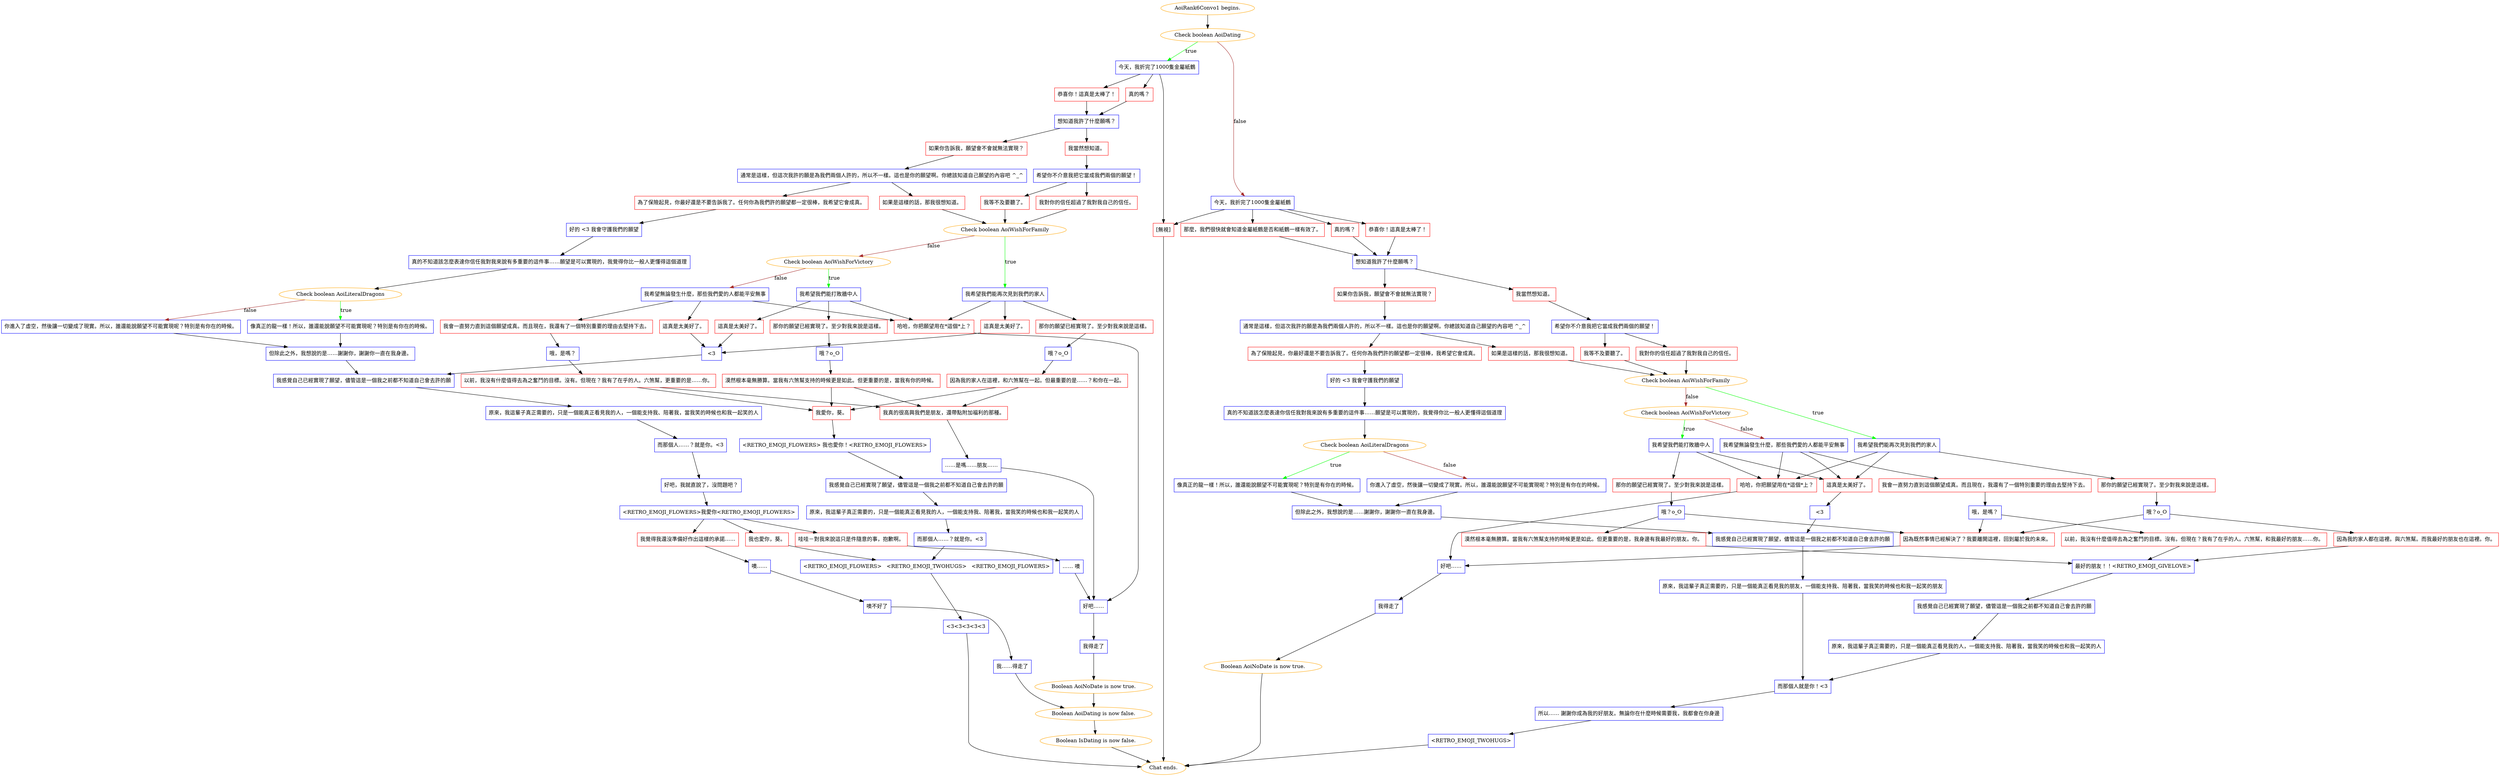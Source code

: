 digraph {
	"AoiRank6Convo1 begins." [color=orange];
		"AoiRank6Convo1 begins." -> j783435710;
	j783435710 [label="Check boolean AoiDating",color=orange];
		j783435710 -> j3205162405 [label=true,color=green];
		j783435710 -> j3052855906 [label=false,color=brown];
	j3205162405 [label="今天，我折完了1000隻金屬紙鶴",shape=box,color=blue];
		j3205162405 -> j3365213119;
		j3205162405 -> j1336763676;
		j3205162405 -> j3102889003;
	j3052855906 [label="今天，我折完了1000隻金屬紙鶴",shape=box,color=blue];
		j3052855906 -> j742216080;
		j3052855906 -> j161639604;
		j3052855906 -> j3096442121;
		j3052855906 -> j3102889003;
	j3365213119 [label="真的嗎？",shape=box,color=red];
		j3365213119 -> j1308851985;
	j1336763676 [label="恭喜你！這真是太棒了！",shape=box,color=red];
		j1336763676 -> j1308851985;
	j3102889003 [label="[無視]",shape=box,color=red];
		j3102889003 -> "Chat ends.";
	j742216080 [label="那麼，我們很快就會知道金屬紙鶴是否和紙鶴一樣有效了。",shape=box,color=red];
		j742216080 -> j1502318028;
	j161639604 [label="真的嗎？",shape=box,color=red];
		j161639604 -> j1502318028;
	j3096442121 [label="恭喜你！這真是太棒了！",shape=box,color=red];
		j3096442121 -> j1502318028;
	j1308851985 [label="想知道我許了什麼願嗎？",shape=box,color=blue];
		j1308851985 -> j2576104300;
		j1308851985 -> j2558164832;
	"Chat ends." [color=orange];
	j1502318028 [label="想知道我許了什麼願嗎？",shape=box,color=blue];
		j1502318028 -> j3814542882;
		j1502318028 -> j255518081;
	j2576104300 [label="如果你告訴我，願望會不會就無法實現？",shape=box,color=red];
		j2576104300 -> j4290520711;
	j2558164832 [label="我當然想知道。",shape=box,color=red];
		j2558164832 -> j864850088;
	j3814542882 [label="如果你告訴我，願望會不會就無法實現？",shape=box,color=red];
		j3814542882 -> j753428751;
	j255518081 [label="我當然想知道。",shape=box,color=red];
		j255518081 -> j2680110508;
	j4290520711 [label="通常是這樣，但這次我許的願是為我們兩個人許的，所以不一樣。這也是你的願望啊。你總該知道自己願望的內容吧 ^_^",shape=box,color=blue];
		j4290520711 -> j971794252;
		j4290520711 -> j451565931;
	j864850088 [label="希望你不介意我把它當成我們兩個的願望！",shape=box,color=blue];
		j864850088 -> j377990873;
		j864850088 -> j467996194;
	j753428751 [label="通常是這樣，但這次我許的願是為我們兩個人許的，所以不一樣。這也是你的願望啊。你總該知道自己願望的內容吧 ^_^",shape=box,color=blue];
		j753428751 -> j12750195;
		j753428751 -> j1931594423;
	j2680110508 [label="希望你不介意我把它當成我們兩個的願望！",shape=box,color=blue];
		j2680110508 -> j1776019002;
		j2680110508 -> j668023912;
	j971794252 [label="為了保險起見，你最好還是不要告訴我了。任何你為我們許的願望都一定很棒，我希望它會成真。",shape=box,color=red];
		j971794252 -> j3211453783;
	j451565931 [label="如果是這樣的話，那我很想知道。",shape=box,color=red];
		j451565931 -> j3247860844;
	j377990873 [label="我對你的信任超過了我對我自己的信任。",shape=box,color=red];
		j377990873 -> j3247860844;
	j467996194 [label="我等不及要聽了。",shape=box,color=red];
		j467996194 -> j3247860844;
	j12750195 [label="為了保險起見，你最好還是不要告訴我了。任何你為我們許的願望都一定很棒，我希望它會成真。",shape=box,color=red];
		j12750195 -> j3754636881;
	j1931594423 [label="如果是這樣的話，那我很想知道。",shape=box,color=red];
		j1931594423 -> j828909921;
	j1776019002 [label="我對你的信任超過了我對我自己的信任。",shape=box,color=red];
		j1776019002 -> j828909921;
	j668023912 [label="我等不及要聽了。",shape=box,color=red];
		j668023912 -> j828909921;
	j3211453783 [label="好的 <3 我會守護我們的願望",shape=box,color=blue];
		j3211453783 -> j1234805938;
	j3247860844 [label="Check boolean AoiWishForFamily",color=orange];
		j3247860844 -> j3920001062 [label=true,color=green];
		j3247860844 -> j703318390 [label=false,color=brown];
	j3754636881 [label="好的 <3 我會守護我們的願望",shape=box,color=blue];
		j3754636881 -> j3527239649;
	j828909921 [label="Check boolean AoiWishForFamily",color=orange];
		j828909921 -> j3886949269 [label=true,color=green];
		j828909921 -> j960399770 [label=false,color=brown];
	j1234805938 [label="真的不知道該怎麼表達你信任我對我來說有多重要的這件事……願望是可以實現的，我覺得你比一般人更懂得這個道理",shape=box,color=blue];
		j1234805938 -> j115447101;
	j3920001062 [label="我希望我們能再次見到我們的家人",shape=box,color=blue];
		j3920001062 -> j2830815920;
		j3920001062 -> j1240481581;
		j3920001062 -> j2089401677;
	j703318390 [label="Check boolean AoiWishForVictory",color=orange];
		j703318390 -> j1334566358 [label=true,color=green];
		j703318390 -> j1151125297 [label=false,color=brown];
	j3527239649 [label="真的不知道該怎麼表達你信任我對我來說有多重要的這件事……願望是可以實現的，我覺得你比一般人更懂得這個道理",shape=box,color=blue];
		j3527239649 -> j3584024800;
	j3886949269 [label="我希望我們能再次見到我們的家人",shape=box,color=blue];
		j3886949269 -> j3139224057;
		j3886949269 -> j1397466169;
		j3886949269 -> j1894695565;
	j960399770 [label="Check boolean AoiWishForVictory",color=orange];
		j960399770 -> j4044179469 [label=true,color=green];
		j960399770 -> j3081440658 [label=false,color=brown];
	j115447101 [label="Check boolean AoiLiteralDragons",color=orange];
		j115447101 -> j2567280302 [label=true,color=green];
		j115447101 -> j441129913 [label=false,color=brown];
	j2830815920 [label="那你的願望已經實現了。至少對我來說是這樣。",shape=box,color=red];
		j2830815920 -> j497976881;
	j1240481581 [label="這真是太美好了。",shape=box,color=red];
		j1240481581 -> j3905312226;
	j2089401677 [label="哈哈，你把願望用在*這個*上？",shape=box,color=red];
		j2089401677 -> j1921545860;
	j1334566358 [label="我希望我們能打敗牆中人",shape=box,color=blue];
		j1334566358 -> j1564536697;
		j1334566358 -> j1552147540;
		j1334566358 -> j2089401677;
	j1151125297 [label="我希望無論發生什麼，那些我們愛的人都能平安無事",shape=box,color=blue];
		j1151125297 -> j2299054590;
		j1151125297 -> j2763158696;
		j1151125297 -> j2089401677;
	j3584024800 [label="Check boolean AoiLiteralDragons",color=orange];
		j3584024800 -> j2956290853 [label=true,color=green];
		j3584024800 -> j1728690036 [label=false,color=brown];
	j3139224057 [label="那你的願望已經實現了。至少對我來說是這樣。",shape=box,color=red];
		j3139224057 -> j4068736332;
	j1397466169 [label="這真是太美好了。",shape=box,color=red];
		j1397466169 -> j4110205980;
	j1894695565 [label="哈哈，你把願望用在*這個*上？",shape=box,color=red];
		j1894695565 -> j2347143261;
	j4044179469 [label="我希望我們能打敗牆中人",shape=box,color=blue];
		j4044179469 -> j1567295123;
		j4044179469 -> j1397466169;
		j4044179469 -> j1894695565;
	j3081440658 [label="我希望無論發生什麼，那些我們愛的人都能平安無事",shape=box,color=blue];
		j3081440658 -> j228395022;
		j3081440658 -> j1397466169;
		j3081440658 -> j1894695565;
	j2567280302 [label="像真正的龍一樣！所以，誰還能說願望不可能實現呢？特別是有你在的時候。",shape=box,color=blue];
		j2567280302 -> j4118928822;
	j441129913 [label="你進入了虛空，然後讓一切變成了現實。所以，誰還能說願望不可能實現呢？特別是有你在的時候。",shape=box,color=blue];
		j441129913 -> j4118928822;
	j497976881 [label="哦？o_O",shape=box,color=blue];
		j497976881 -> j917195176;
	j3905312226 [label="<3",shape=box,color=blue];
		j3905312226 -> j1866936703;
	j1921545860 [label="好吧……",shape=box,color=blue];
		j1921545860 -> j3638428952;
	j1564536697 [label="那你的願望已經實現了。至少對我來說是這樣。",shape=box,color=red];
		j1564536697 -> j2677313671;
	j1552147540 [label="這真是太美好了。",shape=box,color=red];
		j1552147540 -> j3905312226;
	j2299054590 [label="我會一直努力直到這個願望成真。而且現在，我還有了一個特別重要的理由去堅持下去。",shape=box,color=red];
		j2299054590 -> j1706036436;
	j2763158696 [label="這真是太美好了。",shape=box,color=red];
		j2763158696 -> j3905312226;
	j2956290853 [label="像真正的龍一樣！所以，誰還能說願望不可能實現呢？特別是有你在的時候。",shape=box,color=blue];
		j2956290853 -> j1643375244;
	j1728690036 [label="你進入了虛空，然後讓一切變成了現實。所以，誰還能說願望不可能實現呢？特別是有你在的時候。",shape=box,color=blue];
		j1728690036 -> j1643375244;
	j4068736332 [label="哦？o_O",shape=box,color=blue];
		j4068736332 -> j3997379357;
		j4068736332 -> j140259792;
	j4110205980 [label="<3",shape=box,color=blue];
		j4110205980 -> j4179911845;
	j2347143261 [label="好吧……",shape=box,color=blue];
		j2347143261 -> j3116985426;
	j1567295123 [label="那你的願望已經實現了。至少對我來說是這樣。",shape=box,color=red];
		j1567295123 -> j697782079;
	j228395022 [label="我會一直努力直到這個願望成真。而且現在，我還有了一個特別重要的理由去堅持下去。",shape=box,color=red];
		j228395022 -> j3976867804;
	j4118928822 [label="但除此之外，我想說的是……謝謝你，謝謝你一直在我身邊。",shape=box,color=blue];
		j4118928822 -> j1866936703;
	j917195176 [label="因為我的家人在這裡，和六煞幫在一起。但最重要的是……？和你在一起。",shape=box,color=red];
		j917195176 -> j2282046773;
		j917195176 -> j1471781582;
	j1866936703 [label="我感覺自己已經實現了願望，儘管這是一個我之前都不知道自己會去許的願",shape=box,color=blue];
		j1866936703 -> j1609161718;
	j3638428952 [label="我得走了",shape=box,color=blue];
		j3638428952 -> j2447544522;
	j2677313671 [label="哦？o_O",shape=box,color=blue];
		j2677313671 -> j415835096;
	j1706036436 [label="哦，是嗎？",shape=box,color=blue];
		j1706036436 -> j256944691;
	j1643375244 [label="但除此之外，我想說的是……謝謝你，謝謝你一直在我身邊。",shape=box,color=blue];
		j1643375244 -> j4179911845;
	j3997379357 [label="因為我的家人都在這裡。與六煞幫。而我最好的朋友也在這裡。你。",shape=box,color=red];
		j3997379357 -> j1340041460;
	j140259792 [label="因為既然事情已經解決了？我要離開這裡，回到屬於我的未來。",shape=box,color=red];
		j140259792 -> j2347143261;
	j4179911845 [label="我感覺自己已經實現了願望，儘管這是一個我之前都不知道自己會去許的願",shape=box,color=blue];
		j4179911845 -> j665257697;
	j3116985426 [label="我得走了",shape=box,color=blue];
		j3116985426 -> j2246494386;
	j697782079 [label="哦？o_O",shape=box,color=blue];
		j697782079 -> j3674488479;
		j697782079 -> j140259792;
	j3976867804 [label="哦，是嗎？",shape=box,color=blue];
		j3976867804 -> j1095091578;
		j3976867804 -> j140259792;
	j2282046773 [label="我愛你，葵。",shape=box,color=red];
		j2282046773 -> j4285102326;
	j1471781582 [label="我真的很高興我們是朋友，還帶點附加福利的那種。",shape=box,color=red];
		j1471781582 -> j1267919386;
	j1609161718 [label="原來，我這輩子真正需要的，只是一個能真正看見我的人，一個能支持我、陪著我，當我笑的時候也和我一起笑的人",shape=box,color=blue];
		j1609161718 -> j773496546;
	j2447544522 [label="Boolean AoiNoDate is now true.",color=orange];
		j2447544522 -> j2417470976;
	j415835096 [label="漠然根本毫無勝算。當我有六煞幫支持的時候更是如此。但更重要的是，當我有你的時候。",shape=box,color=red];
		j415835096 -> j2282046773;
		j415835096 -> j1471781582;
	j256944691 [label="以前，我沒有什麼值得去為之奮鬥的目標。沒有。但現在？我有了在乎的人。六煞幫，更重要的是……你。",shape=box,color=red];
		j256944691 -> j2282046773;
		j256944691 -> j1471781582;
	j1340041460 [label="最好的朋友！！<RETRO_EMOJI_GIVELOVE>",shape=box,color=blue];
		j1340041460 -> j2464486384;
	j665257697 [label="原來，我這輩子真正需要的，只是一個能真正看見我的朋友，一個能支持我、陪著我，當我笑的時候也和我一起笑的朋友",shape=box,color=blue];
		j665257697 -> j2051914566;
	j2246494386 [label="Boolean AoiNoDate is now true.",color=orange];
		j2246494386 -> "Chat ends.";
	j3674488479 [label="漠然根本毫無勝算。當我有六煞幫支持的時候更是如此。但更重要的是，我身邊有我最好的朋友。你。",shape=box,color=red];
		j3674488479 -> j1340041460;
	j1095091578 [label="以前，我沒有什麼值得去為之奮鬥的目標。沒有。但現在？我有了在乎的人。六煞幫，和我最好的朋友……你。",shape=box,color=red];
		j1095091578 -> j1340041460;
	j4285102326 [label="<RETRO_EMOJI_FLOWERS> 我也愛你！<RETRO_EMOJI_FLOWERS>",shape=box,color=blue];
		j4285102326 -> j40652842;
	j1267919386 [label="……是嗎……朋友……",shape=box,color=blue];
		j1267919386 -> j1921545860;
	j773496546 [label="而那個人……？就是你。<3",shape=box,color=blue];
		j773496546 -> j3077631478;
	j2417470976 [label="Boolean AoiDating is now false.",color=orange];
		j2417470976 -> j178902881;
	j2464486384 [label="我感覺自己已經實現了願望，儘管這是一個我之前都不知道自己會去許的願",shape=box,color=blue];
		j2464486384 -> j3360385724;
	j2051914566 [label="而那個人就是你！<3",shape=box,color=blue];
		j2051914566 -> j4234841939;
	j40652842 [label="我感覺自己已經實現了願望，儘管這是一個我之前都不知道自己會去許的願",shape=box,color=blue];
		j40652842 -> j3140574611;
	j3077631478 [label="好吧，我就直說了，沒問題吧？",shape=box,color=blue];
		j3077631478 -> j3651678324;
	j178902881 [label="Boolean IsDating is now false.",color=orange];
		j178902881 -> "Chat ends.";
	j3360385724 [label="原來，我這輩子真正需要的，只是一個能真正看見我的人，一個能支持我、陪著我，當我笑的時候也和我一起笑的人",shape=box,color=blue];
		j3360385724 -> j2051914566;
	j4234841939 [label="所以…… 謝謝你成為我的好朋友。無論你在什麼時候需要我，我都會在你身邊",shape=box,color=blue];
		j4234841939 -> j2792338544;
	j3140574611 [label="原來，我這輩子真正需要的，只是一個能真正看見我的人，一個能支持我、陪著我，當我笑的時候也和我一起笑的人",shape=box,color=blue];
		j3140574611 -> j3218215367;
	j3651678324 [label="<RETRO_EMOJI_FLOWERS>我愛你<RETRO_EMOJI_FLOWERS>",shape=box,color=blue];
		j3651678324 -> j1754233522;
		j3651678324 -> j3910789470;
		j3651678324 -> j1698677394;
	j2792338544 [label="<RETRO_EMOJI_TWOHUGS>",shape=box,color=blue];
		j2792338544 -> "Chat ends.";
	j3218215367 [label="而那個人……？就是你。<3",shape=box,color=blue];
		j3218215367 -> j3358652932;
	j1754233522 [label="我也愛你，葵。",shape=box,color=red];
		j1754233522 -> j3358652932;
	j3910789470 [label="我覺得我還沒準備好作出這樣的承諾……",shape=box,color=red];
		j3910789470 -> j1821426610;
	j1698677394 [label="哇哇－對我來說這只是件隨意的事，抱歉啊。",shape=box,color=red];
		j1698677394 -> j2079991381;
	j3358652932 [label="<RETRO_EMOJI_FLOWERS>   <RETRO_EMOJI_TWOHUGS>   <RETRO_EMOJI_FLOWERS>",shape=box,color=blue];
		j3358652932 -> j492764616;
	j1821426610 [label="噢……",shape=box,color=blue];
		j1821426610 -> j2167530526;
	j2079991381 [label="…… 噢",shape=box,color=blue];
		j2079991381 -> j1921545860;
	j492764616 [label="<3<3<3<3<3",shape=box,color=blue];
		j492764616 -> "Chat ends.";
	j2167530526 [label="噢不好了",shape=box,color=blue];
		j2167530526 -> j3045859134;
	j3045859134 [label="我……得走了",shape=box,color=blue];
		j3045859134 -> j2417470976;
}